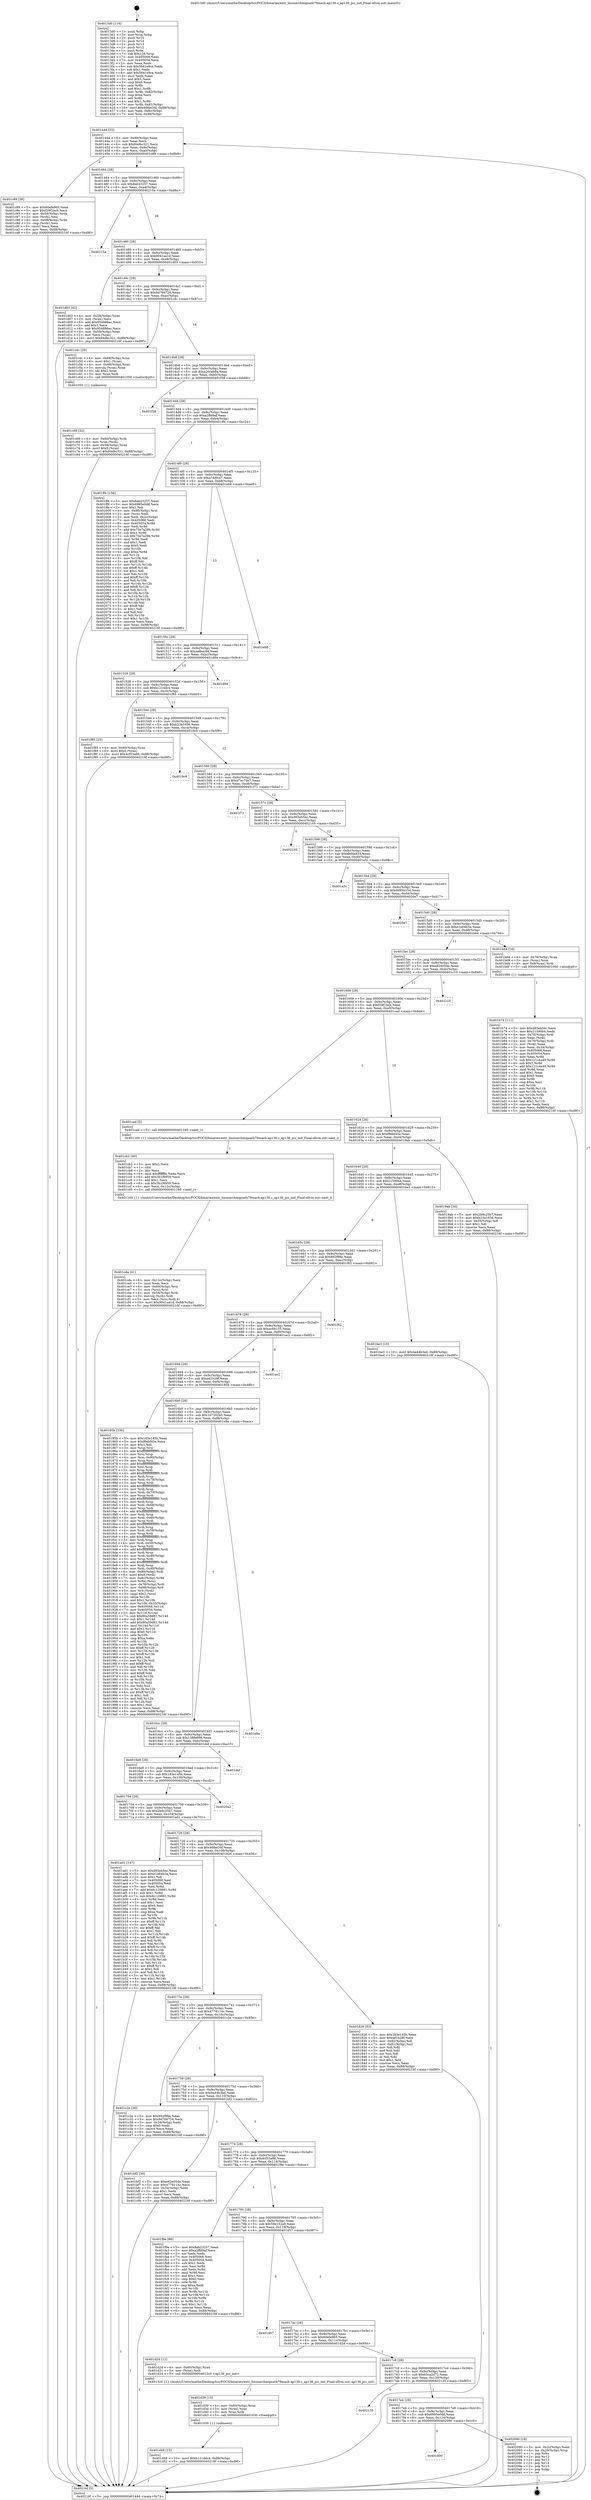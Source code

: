 digraph "0x4013d0" {
  label = "0x4013d0 (/mnt/c/Users/mathe/Desktop/tcc/POCII/binaries/extr_linuxarchmipsath79mach-ap136.c_ap136_pci_init_Final-ollvm.out::main(0))"
  labelloc = "t"
  node[shape=record]

  Entry [label="",width=0.3,height=0.3,shape=circle,fillcolor=black,style=filled]
  "0x401444" [label="{
     0x401444 [32]\l
     | [instrs]\l
     &nbsp;&nbsp;0x401444 \<+6\>: mov -0x88(%rbp),%eax\l
     &nbsp;&nbsp;0x40144a \<+2\>: mov %eax,%ecx\l
     &nbsp;&nbsp;0x40144c \<+6\>: sub $0x84dbc321,%ecx\l
     &nbsp;&nbsp;0x401452 \<+6\>: mov %eax,-0x9c(%rbp)\l
     &nbsp;&nbsp;0x401458 \<+6\>: mov %ecx,-0xa0(%rbp)\l
     &nbsp;&nbsp;0x40145e \<+6\>: je 0000000000401c89 \<main+0x8b9\>\l
  }"]
  "0x401c89" [label="{
     0x401c89 [36]\l
     | [instrs]\l
     &nbsp;&nbsp;0x401c89 \<+5\>: mov $0x60efe965,%eax\l
     &nbsp;&nbsp;0x401c8e \<+5\>: mov $0xf29f1bcb,%ecx\l
     &nbsp;&nbsp;0x401c93 \<+4\>: mov -0x58(%rbp),%rdx\l
     &nbsp;&nbsp;0x401c97 \<+2\>: mov (%rdx),%esi\l
     &nbsp;&nbsp;0x401c99 \<+4\>: mov -0x68(%rbp),%rdx\l
     &nbsp;&nbsp;0x401c9d \<+2\>: cmp (%rdx),%esi\l
     &nbsp;&nbsp;0x401c9f \<+3\>: cmovl %ecx,%eax\l
     &nbsp;&nbsp;0x401ca2 \<+6\>: mov %eax,-0x88(%rbp)\l
     &nbsp;&nbsp;0x401ca8 \<+5\>: jmp 000000000040216f \<main+0xd9f\>\l
  }"]
  "0x401464" [label="{
     0x401464 [28]\l
     | [instrs]\l
     &nbsp;&nbsp;0x401464 \<+5\>: jmp 0000000000401469 \<main+0x99\>\l
     &nbsp;&nbsp;0x401469 \<+6\>: mov -0x9c(%rbp),%eax\l
     &nbsp;&nbsp;0x40146f \<+5\>: sub $0x8ab23257,%eax\l
     &nbsp;&nbsp;0x401474 \<+6\>: mov %eax,-0xa4(%rbp)\l
     &nbsp;&nbsp;0x40147a \<+6\>: je 000000000040215a \<main+0xd8a\>\l
  }"]
  Exit [label="",width=0.3,height=0.3,shape=circle,fillcolor=black,style=filled,peripheries=2]
  "0x40215a" [label="{
     0x40215a\l
  }", style=dashed]
  "0x401480" [label="{
     0x401480 [28]\l
     | [instrs]\l
     &nbsp;&nbsp;0x401480 \<+5\>: jmp 0000000000401485 \<main+0xb5\>\l
     &nbsp;&nbsp;0x401485 \<+6\>: mov -0x9c(%rbp),%eax\l
     &nbsp;&nbsp;0x40148b \<+5\>: sub $0x9041aa1d,%eax\l
     &nbsp;&nbsp;0x401490 \<+6\>: mov %eax,-0xa8(%rbp)\l
     &nbsp;&nbsp;0x401496 \<+6\>: je 0000000000401d03 \<main+0x933\>\l
  }"]
  "0x401800" [label="{
     0x401800\l
  }", style=dashed]
  "0x401d03" [label="{
     0x401d03 [42]\l
     | [instrs]\l
     &nbsp;&nbsp;0x401d03 \<+4\>: mov -0x58(%rbp),%rax\l
     &nbsp;&nbsp;0x401d07 \<+2\>: mov (%rax),%ecx\l
     &nbsp;&nbsp;0x401d09 \<+6\>: add $0x954886ac,%ecx\l
     &nbsp;&nbsp;0x401d0f \<+3\>: add $0x1,%ecx\l
     &nbsp;&nbsp;0x401d12 \<+6\>: sub $0x954886ac,%ecx\l
     &nbsp;&nbsp;0x401d18 \<+4\>: mov -0x58(%rbp),%rax\l
     &nbsp;&nbsp;0x401d1c \<+2\>: mov %ecx,(%rax)\l
     &nbsp;&nbsp;0x401d1e \<+10\>: movl $0x84dbc321,-0x88(%rbp)\l
     &nbsp;&nbsp;0x401d28 \<+5\>: jmp 000000000040216f \<main+0xd9f\>\l
  }"]
  "0x40149c" [label="{
     0x40149c [28]\l
     | [instrs]\l
     &nbsp;&nbsp;0x40149c \<+5\>: jmp 00000000004014a1 \<main+0xd1\>\l
     &nbsp;&nbsp;0x4014a1 \<+6\>: mov -0x9c(%rbp),%eax\l
     &nbsp;&nbsp;0x4014a7 \<+5\>: sub $0x9d766726,%eax\l
     &nbsp;&nbsp;0x4014ac \<+6\>: mov %eax,-0xac(%rbp)\l
     &nbsp;&nbsp;0x4014b2 \<+6\>: je 0000000000401c4c \<main+0x87c\>\l
  }"]
  "0x402090" [label="{
     0x402090 [18]\l
     | [instrs]\l
     &nbsp;&nbsp;0x402090 \<+3\>: mov -0x2c(%rbp),%eax\l
     &nbsp;&nbsp;0x402093 \<+4\>: lea -0x28(%rbp),%rsp\l
     &nbsp;&nbsp;0x402097 \<+1\>: pop %rbx\l
     &nbsp;&nbsp;0x402098 \<+2\>: pop %r12\l
     &nbsp;&nbsp;0x40209a \<+2\>: pop %r13\l
     &nbsp;&nbsp;0x40209c \<+2\>: pop %r14\l
     &nbsp;&nbsp;0x40209e \<+2\>: pop %r15\l
     &nbsp;&nbsp;0x4020a0 \<+1\>: pop %rbp\l
     &nbsp;&nbsp;0x4020a1 \<+1\>: ret\l
  }"]
  "0x401c4c" [label="{
     0x401c4c [29]\l
     | [instrs]\l
     &nbsp;&nbsp;0x401c4c \<+4\>: mov -0x68(%rbp),%rax\l
     &nbsp;&nbsp;0x401c50 \<+6\>: movl $0x1,(%rax)\l
     &nbsp;&nbsp;0x401c56 \<+4\>: mov -0x68(%rbp),%rax\l
     &nbsp;&nbsp;0x401c5a \<+3\>: movslq (%rax),%rax\l
     &nbsp;&nbsp;0x401c5d \<+4\>: shl $0x2,%rax\l
     &nbsp;&nbsp;0x401c61 \<+3\>: mov %rax,%rdi\l
     &nbsp;&nbsp;0x401c64 \<+5\>: call 0000000000401050 \<malloc@plt\>\l
     | [calls]\l
     &nbsp;&nbsp;0x401050 \{1\} (unknown)\l
  }"]
  "0x4014b8" [label="{
     0x4014b8 [28]\l
     | [instrs]\l
     &nbsp;&nbsp;0x4014b8 \<+5\>: jmp 00000000004014bd \<main+0xed\>\l
     &nbsp;&nbsp;0x4014bd \<+6\>: mov -0x9c(%rbp),%eax\l
     &nbsp;&nbsp;0x4014c3 \<+5\>: sub $0xa26ceb9a,%eax\l
     &nbsp;&nbsp;0x4014c8 \<+6\>: mov %eax,-0xb0(%rbp)\l
     &nbsp;&nbsp;0x4014ce \<+6\>: je 0000000000401f38 \<main+0xb68\>\l
  }"]
  "0x4017e4" [label="{
     0x4017e4 [28]\l
     | [instrs]\l
     &nbsp;&nbsp;0x4017e4 \<+5\>: jmp 00000000004017e9 \<main+0x419\>\l
     &nbsp;&nbsp;0x4017e9 \<+6\>: mov -0x9c(%rbp),%eax\l
     &nbsp;&nbsp;0x4017ef \<+5\>: sub $0x6995e0dd,%eax\l
     &nbsp;&nbsp;0x4017f4 \<+6\>: mov %eax,-0x124(%rbp)\l
     &nbsp;&nbsp;0x4017fa \<+6\>: je 0000000000402090 \<main+0xcc0\>\l
  }"]
  "0x401f38" [label="{
     0x401f38\l
  }", style=dashed]
  "0x4014d4" [label="{
     0x4014d4 [28]\l
     | [instrs]\l
     &nbsp;&nbsp;0x4014d4 \<+5\>: jmp 00000000004014d9 \<main+0x109\>\l
     &nbsp;&nbsp;0x4014d9 \<+6\>: mov -0x9c(%rbp),%eax\l
     &nbsp;&nbsp;0x4014df \<+5\>: sub $0xa2ffd9af,%eax\l
     &nbsp;&nbsp;0x4014e4 \<+6\>: mov %eax,-0xb4(%rbp)\l
     &nbsp;&nbsp;0x4014ea \<+6\>: je 0000000000401ff4 \<main+0xc24\>\l
  }"]
  "0x402135" [label="{
     0x402135\l
  }", style=dashed]
  "0x401ff4" [label="{
     0x401ff4 [156]\l
     | [instrs]\l
     &nbsp;&nbsp;0x401ff4 \<+5\>: mov $0x8ab23257,%eax\l
     &nbsp;&nbsp;0x401ff9 \<+5\>: mov $0x6995e0dd,%ecx\l
     &nbsp;&nbsp;0x401ffe \<+2\>: mov $0x1,%dl\l
     &nbsp;&nbsp;0x402000 \<+4\>: mov -0x80(%rbp),%rsi\l
     &nbsp;&nbsp;0x402004 \<+2\>: mov (%rsi),%edi\l
     &nbsp;&nbsp;0x402006 \<+3\>: mov %edi,-0x2c(%rbp)\l
     &nbsp;&nbsp;0x402009 \<+7\>: mov 0x405068,%edi\l
     &nbsp;&nbsp;0x402010 \<+8\>: mov 0x405054,%r8d\l
     &nbsp;&nbsp;0x402018 \<+3\>: mov %edi,%r9d\l
     &nbsp;&nbsp;0x40201b \<+7\>: add $0x75e7a29b,%r9d\l
     &nbsp;&nbsp;0x402022 \<+4\>: sub $0x1,%r9d\l
     &nbsp;&nbsp;0x402026 \<+7\>: sub $0x75e7a29b,%r9d\l
     &nbsp;&nbsp;0x40202d \<+4\>: imul %r9d,%edi\l
     &nbsp;&nbsp;0x402031 \<+3\>: and $0x1,%edi\l
     &nbsp;&nbsp;0x402034 \<+3\>: cmp $0x0,%edi\l
     &nbsp;&nbsp;0x402037 \<+4\>: sete %r10b\l
     &nbsp;&nbsp;0x40203b \<+4\>: cmp $0xa,%r8d\l
     &nbsp;&nbsp;0x40203f \<+4\>: setl %r11b\l
     &nbsp;&nbsp;0x402043 \<+3\>: mov %r10b,%bl\l
     &nbsp;&nbsp;0x402046 \<+3\>: xor $0xff,%bl\l
     &nbsp;&nbsp;0x402049 \<+3\>: mov %r11b,%r14b\l
     &nbsp;&nbsp;0x40204c \<+4\>: xor $0xff,%r14b\l
     &nbsp;&nbsp;0x402050 \<+3\>: xor $0x1,%dl\l
     &nbsp;&nbsp;0x402053 \<+3\>: mov %bl,%r15b\l
     &nbsp;&nbsp;0x402056 \<+4\>: and $0xff,%r15b\l
     &nbsp;&nbsp;0x40205a \<+3\>: and %dl,%r10b\l
     &nbsp;&nbsp;0x40205d \<+3\>: mov %r14b,%r12b\l
     &nbsp;&nbsp;0x402060 \<+4\>: and $0xff,%r12b\l
     &nbsp;&nbsp;0x402064 \<+3\>: and %dl,%r11b\l
     &nbsp;&nbsp;0x402067 \<+3\>: or %r10b,%r15b\l
     &nbsp;&nbsp;0x40206a \<+3\>: or %r11b,%r12b\l
     &nbsp;&nbsp;0x40206d \<+3\>: xor %r12b,%r15b\l
     &nbsp;&nbsp;0x402070 \<+3\>: or %r14b,%bl\l
     &nbsp;&nbsp;0x402073 \<+3\>: xor $0xff,%bl\l
     &nbsp;&nbsp;0x402076 \<+3\>: or $0x1,%dl\l
     &nbsp;&nbsp;0x402079 \<+2\>: and %dl,%bl\l
     &nbsp;&nbsp;0x40207b \<+3\>: or %bl,%r15b\l
     &nbsp;&nbsp;0x40207e \<+4\>: test $0x1,%r15b\l
     &nbsp;&nbsp;0x402082 \<+3\>: cmovne %ecx,%eax\l
     &nbsp;&nbsp;0x402085 \<+6\>: mov %eax,-0x88(%rbp)\l
     &nbsp;&nbsp;0x40208b \<+5\>: jmp 000000000040216f \<main+0xd9f\>\l
  }"]
  "0x4014f0" [label="{
     0x4014f0 [28]\l
     | [instrs]\l
     &nbsp;&nbsp;0x4014f0 \<+5\>: jmp 00000000004014f5 \<main+0x125\>\l
     &nbsp;&nbsp;0x4014f5 \<+6\>: mov -0x9c(%rbp),%eax\l
     &nbsp;&nbsp;0x4014fb \<+5\>: sub $0xa74dfca7,%eax\l
     &nbsp;&nbsp;0x401500 \<+6\>: mov %eax,-0xb8(%rbp)\l
     &nbsp;&nbsp;0x401506 \<+6\>: je 0000000000401eb8 \<main+0xae8\>\l
  }"]
  "0x401d48" [label="{
     0x401d48 [15]\l
     | [instrs]\l
     &nbsp;&nbsp;0x401d48 \<+10\>: movl $0xb121ddc4,-0x88(%rbp)\l
     &nbsp;&nbsp;0x401d52 \<+5\>: jmp 000000000040216f \<main+0xd9f\>\l
  }"]
  "0x401eb8" [label="{
     0x401eb8\l
  }", style=dashed]
  "0x40150c" [label="{
     0x40150c [28]\l
     | [instrs]\l
     &nbsp;&nbsp;0x40150c \<+5\>: jmp 0000000000401511 \<main+0x141\>\l
     &nbsp;&nbsp;0x401511 \<+6\>: mov -0x9c(%rbp),%eax\l
     &nbsp;&nbsp;0x401517 \<+5\>: sub $0xaafeac94,%eax\l
     &nbsp;&nbsp;0x40151c \<+6\>: mov %eax,-0xbc(%rbp)\l
     &nbsp;&nbsp;0x401522 \<+6\>: je 0000000000401d94 \<main+0x9c4\>\l
  }"]
  "0x401d39" [label="{
     0x401d39 [15]\l
     | [instrs]\l
     &nbsp;&nbsp;0x401d39 \<+4\>: mov -0x60(%rbp),%rax\l
     &nbsp;&nbsp;0x401d3d \<+3\>: mov (%rax),%rax\l
     &nbsp;&nbsp;0x401d40 \<+3\>: mov %rax,%rdi\l
     &nbsp;&nbsp;0x401d43 \<+5\>: call 0000000000401030 \<free@plt\>\l
     | [calls]\l
     &nbsp;&nbsp;0x401030 \{1\} (unknown)\l
  }"]
  "0x401d94" [label="{
     0x401d94\l
  }", style=dashed]
  "0x401528" [label="{
     0x401528 [28]\l
     | [instrs]\l
     &nbsp;&nbsp;0x401528 \<+5\>: jmp 000000000040152d \<main+0x15d\>\l
     &nbsp;&nbsp;0x40152d \<+6\>: mov -0x9c(%rbp),%eax\l
     &nbsp;&nbsp;0x401533 \<+5\>: sub $0xb121ddc4,%eax\l
     &nbsp;&nbsp;0x401538 \<+6\>: mov %eax,-0xc0(%rbp)\l
     &nbsp;&nbsp;0x40153e \<+6\>: je 0000000000401f85 \<main+0xbb5\>\l
  }"]
  "0x4017c8" [label="{
     0x4017c8 [28]\l
     | [instrs]\l
     &nbsp;&nbsp;0x4017c8 \<+5\>: jmp 00000000004017cd \<main+0x3fd\>\l
     &nbsp;&nbsp;0x4017cd \<+6\>: mov -0x9c(%rbp),%eax\l
     &nbsp;&nbsp;0x4017d3 \<+5\>: sub $0x65ca2d72,%eax\l
     &nbsp;&nbsp;0x4017d8 \<+6\>: mov %eax,-0x120(%rbp)\l
     &nbsp;&nbsp;0x4017de \<+6\>: je 0000000000402135 \<main+0xd65\>\l
  }"]
  "0x401f85" [label="{
     0x401f85 [25]\l
     | [instrs]\l
     &nbsp;&nbsp;0x401f85 \<+4\>: mov -0x80(%rbp),%rax\l
     &nbsp;&nbsp;0x401f89 \<+6\>: movl $0x0,(%rax)\l
     &nbsp;&nbsp;0x401f8f \<+10\>: movl $0x4cf53a88,-0x88(%rbp)\l
     &nbsp;&nbsp;0x401f99 \<+5\>: jmp 000000000040216f \<main+0xd9f\>\l
  }"]
  "0x401544" [label="{
     0x401544 [28]\l
     | [instrs]\l
     &nbsp;&nbsp;0x401544 \<+5\>: jmp 0000000000401549 \<main+0x179\>\l
     &nbsp;&nbsp;0x401549 \<+6\>: mov -0x9c(%rbp),%eax\l
     &nbsp;&nbsp;0x40154f \<+5\>: sub $0xb23a1656,%eax\l
     &nbsp;&nbsp;0x401554 \<+6\>: mov %eax,-0xc4(%rbp)\l
     &nbsp;&nbsp;0x40155a \<+6\>: je 00000000004019c9 \<main+0x5f9\>\l
  }"]
  "0x401d2d" [label="{
     0x401d2d [12]\l
     | [instrs]\l
     &nbsp;&nbsp;0x401d2d \<+4\>: mov -0x60(%rbp),%rax\l
     &nbsp;&nbsp;0x401d31 \<+3\>: mov (%rax),%rdi\l
     &nbsp;&nbsp;0x401d34 \<+5\>: call 00000000004013c0 \<ap136_pci_init\>\l
     | [calls]\l
     &nbsp;&nbsp;0x4013c0 \{1\} (/mnt/c/Users/mathe/Desktop/tcc/POCII/binaries/extr_linuxarchmipsath79mach-ap136.c_ap136_pci_init_Final-ollvm.out::ap136_pci_init)\l
  }"]
  "0x4019c9" [label="{
     0x4019c9\l
  }", style=dashed]
  "0x401560" [label="{
     0x401560 [28]\l
     | [instrs]\l
     &nbsp;&nbsp;0x401560 \<+5\>: jmp 0000000000401565 \<main+0x195\>\l
     &nbsp;&nbsp;0x401565 \<+6\>: mov -0x9c(%rbp),%eax\l
     &nbsp;&nbsp;0x40156b \<+5\>: sub $0xd7ec74e7,%eax\l
     &nbsp;&nbsp;0x401570 \<+6\>: mov %eax,-0xc8(%rbp)\l
     &nbsp;&nbsp;0x401576 \<+6\>: je 0000000000401f71 \<main+0xba1\>\l
  }"]
  "0x4017ac" [label="{
     0x4017ac [28]\l
     | [instrs]\l
     &nbsp;&nbsp;0x4017ac \<+5\>: jmp 00000000004017b1 \<main+0x3e1\>\l
     &nbsp;&nbsp;0x4017b1 \<+6\>: mov -0x9c(%rbp),%eax\l
     &nbsp;&nbsp;0x4017b7 \<+5\>: sub $0x60efe965,%eax\l
     &nbsp;&nbsp;0x4017bc \<+6\>: mov %eax,-0x11c(%rbp)\l
     &nbsp;&nbsp;0x4017c2 \<+6\>: je 0000000000401d2d \<main+0x95d\>\l
  }"]
  "0x401f71" [label="{
     0x401f71\l
  }", style=dashed]
  "0x40157c" [label="{
     0x40157c [28]\l
     | [instrs]\l
     &nbsp;&nbsp;0x40157c \<+5\>: jmp 0000000000401581 \<main+0x1b1\>\l
     &nbsp;&nbsp;0x401581 \<+6\>: mov -0x9c(%rbp),%eax\l
     &nbsp;&nbsp;0x401587 \<+5\>: sub $0xd93eb5ec,%eax\l
     &nbsp;&nbsp;0x40158c \<+6\>: mov %eax,-0xcc(%rbp)\l
     &nbsp;&nbsp;0x401592 \<+6\>: je 0000000000402105 \<main+0xd35\>\l
  }"]
  "0x401d57" [label="{
     0x401d57\l
  }", style=dashed]
  "0x402105" [label="{
     0x402105\l
  }", style=dashed]
  "0x401598" [label="{
     0x401598 [28]\l
     | [instrs]\l
     &nbsp;&nbsp;0x401598 \<+5\>: jmp 000000000040159d \<main+0x1cd\>\l
     &nbsp;&nbsp;0x40159d \<+6\>: mov -0x9c(%rbp),%eax\l
     &nbsp;&nbsp;0x4015a3 \<+5\>: sub $0xdbfda833,%eax\l
     &nbsp;&nbsp;0x4015a8 \<+6\>: mov %eax,-0xd0(%rbp)\l
     &nbsp;&nbsp;0x4015ae \<+6\>: je 0000000000401a5c \<main+0x68c\>\l
  }"]
  "0x401790" [label="{
     0x401790 [28]\l
     | [instrs]\l
     &nbsp;&nbsp;0x401790 \<+5\>: jmp 0000000000401795 \<main+0x3c5\>\l
     &nbsp;&nbsp;0x401795 \<+6\>: mov -0x9c(%rbp),%eax\l
     &nbsp;&nbsp;0x40179b \<+5\>: sub $0x59e152a9,%eax\l
     &nbsp;&nbsp;0x4017a0 \<+6\>: mov %eax,-0x118(%rbp)\l
     &nbsp;&nbsp;0x4017a6 \<+6\>: je 0000000000401d57 \<main+0x987\>\l
  }"]
  "0x401a5c" [label="{
     0x401a5c\l
  }", style=dashed]
  "0x4015b4" [label="{
     0x4015b4 [28]\l
     | [instrs]\l
     &nbsp;&nbsp;0x4015b4 \<+5\>: jmp 00000000004015b9 \<main+0x1e9\>\l
     &nbsp;&nbsp;0x4015b9 \<+6\>: mov -0x9c(%rbp),%eax\l
     &nbsp;&nbsp;0x4015bf \<+5\>: sub $0xdd95b154,%eax\l
     &nbsp;&nbsp;0x4015c4 \<+6\>: mov %eax,-0xd4(%rbp)\l
     &nbsp;&nbsp;0x4015ca \<+6\>: je 00000000004020e7 \<main+0xd17\>\l
  }"]
  "0x401f9e" [label="{
     0x401f9e [86]\l
     | [instrs]\l
     &nbsp;&nbsp;0x401f9e \<+5\>: mov $0x8ab23257,%eax\l
     &nbsp;&nbsp;0x401fa3 \<+5\>: mov $0xa2ffd9af,%ecx\l
     &nbsp;&nbsp;0x401fa8 \<+2\>: xor %edx,%edx\l
     &nbsp;&nbsp;0x401faa \<+7\>: mov 0x405068,%esi\l
     &nbsp;&nbsp;0x401fb1 \<+7\>: mov 0x405054,%edi\l
     &nbsp;&nbsp;0x401fb8 \<+3\>: sub $0x1,%edx\l
     &nbsp;&nbsp;0x401fbb \<+3\>: mov %esi,%r8d\l
     &nbsp;&nbsp;0x401fbe \<+3\>: add %edx,%r8d\l
     &nbsp;&nbsp;0x401fc1 \<+4\>: imul %r8d,%esi\l
     &nbsp;&nbsp;0x401fc5 \<+3\>: and $0x1,%esi\l
     &nbsp;&nbsp;0x401fc8 \<+3\>: cmp $0x0,%esi\l
     &nbsp;&nbsp;0x401fcb \<+4\>: sete %r9b\l
     &nbsp;&nbsp;0x401fcf \<+3\>: cmp $0xa,%edi\l
     &nbsp;&nbsp;0x401fd2 \<+4\>: setl %r10b\l
     &nbsp;&nbsp;0x401fd6 \<+3\>: mov %r9b,%r11b\l
     &nbsp;&nbsp;0x401fd9 \<+3\>: and %r10b,%r11b\l
     &nbsp;&nbsp;0x401fdc \<+3\>: xor %r10b,%r9b\l
     &nbsp;&nbsp;0x401fdf \<+3\>: or %r9b,%r11b\l
     &nbsp;&nbsp;0x401fe2 \<+4\>: test $0x1,%r11b\l
     &nbsp;&nbsp;0x401fe6 \<+3\>: cmovne %ecx,%eax\l
     &nbsp;&nbsp;0x401fe9 \<+6\>: mov %eax,-0x88(%rbp)\l
     &nbsp;&nbsp;0x401fef \<+5\>: jmp 000000000040216f \<main+0xd9f\>\l
  }"]
  "0x4020e7" [label="{
     0x4020e7\l
  }", style=dashed]
  "0x4015d0" [label="{
     0x4015d0 [28]\l
     | [instrs]\l
     &nbsp;&nbsp;0x4015d0 \<+5\>: jmp 00000000004015d5 \<main+0x205\>\l
     &nbsp;&nbsp;0x4015d5 \<+6\>: mov -0x9c(%rbp),%eax\l
     &nbsp;&nbsp;0x4015db \<+5\>: sub $0xe1e64b3a,%eax\l
     &nbsp;&nbsp;0x4015e0 \<+6\>: mov %eax,-0xd8(%rbp)\l
     &nbsp;&nbsp;0x4015e6 \<+6\>: je 0000000000401b64 \<main+0x794\>\l
  }"]
  "0x401cda" [label="{
     0x401cda [41]\l
     | [instrs]\l
     &nbsp;&nbsp;0x401cda \<+6\>: mov -0x12c(%rbp),%ecx\l
     &nbsp;&nbsp;0x401ce0 \<+3\>: imul %eax,%ecx\l
     &nbsp;&nbsp;0x401ce3 \<+4\>: mov -0x60(%rbp),%rsi\l
     &nbsp;&nbsp;0x401ce7 \<+3\>: mov (%rsi),%rsi\l
     &nbsp;&nbsp;0x401cea \<+4\>: mov -0x58(%rbp),%rdi\l
     &nbsp;&nbsp;0x401cee \<+3\>: movslq (%rdi),%rdi\l
     &nbsp;&nbsp;0x401cf1 \<+3\>: mov %ecx,(%rsi,%rdi,4)\l
     &nbsp;&nbsp;0x401cf4 \<+10\>: movl $0x9041aa1d,-0x88(%rbp)\l
     &nbsp;&nbsp;0x401cfe \<+5\>: jmp 000000000040216f \<main+0xd9f\>\l
  }"]
  "0x401b64" [label="{
     0x401b64 [16]\l
     | [instrs]\l
     &nbsp;&nbsp;0x401b64 \<+4\>: mov -0x78(%rbp),%rax\l
     &nbsp;&nbsp;0x401b68 \<+3\>: mov (%rax),%rax\l
     &nbsp;&nbsp;0x401b6b \<+4\>: mov 0x8(%rax),%rdi\l
     &nbsp;&nbsp;0x401b6f \<+5\>: call 0000000000401060 \<atoi@plt\>\l
     | [calls]\l
     &nbsp;&nbsp;0x401060 \{1\} (unknown)\l
  }"]
  "0x4015ec" [label="{
     0x4015ec [28]\l
     | [instrs]\l
     &nbsp;&nbsp;0x4015ec \<+5\>: jmp 00000000004015f1 \<main+0x221\>\l
     &nbsp;&nbsp;0x4015f1 \<+6\>: mov -0x9c(%rbp),%eax\l
     &nbsp;&nbsp;0x4015f7 \<+5\>: sub $0xe62e054e,%eax\l
     &nbsp;&nbsp;0x4015fc \<+6\>: mov %eax,-0xdc(%rbp)\l
     &nbsp;&nbsp;0x401602 \<+6\>: je 0000000000401c10 \<main+0x840\>\l
  }"]
  "0x401cb2" [label="{
     0x401cb2 [40]\l
     | [instrs]\l
     &nbsp;&nbsp;0x401cb2 \<+5\>: mov $0x2,%ecx\l
     &nbsp;&nbsp;0x401cb7 \<+1\>: cltd\l
     &nbsp;&nbsp;0x401cb8 \<+2\>: idiv %ecx\l
     &nbsp;&nbsp;0x401cba \<+6\>: imul $0xfffffffe,%edx,%ecx\l
     &nbsp;&nbsp;0x401cc0 \<+6\>: add $0x3b1f6959,%ecx\l
     &nbsp;&nbsp;0x401cc6 \<+3\>: add $0x1,%ecx\l
     &nbsp;&nbsp;0x401cc9 \<+6\>: sub $0x3b1f6959,%ecx\l
     &nbsp;&nbsp;0x401ccf \<+6\>: mov %ecx,-0x12c(%rbp)\l
     &nbsp;&nbsp;0x401cd5 \<+5\>: call 0000000000401160 \<next_i\>\l
     | [calls]\l
     &nbsp;&nbsp;0x401160 \{1\} (/mnt/c/Users/mathe/Desktop/tcc/POCII/binaries/extr_linuxarchmipsath79mach-ap136.c_ap136_pci_init_Final-ollvm.out::next_i)\l
  }"]
  "0x401c10" [label="{
     0x401c10\l
  }", style=dashed]
  "0x401608" [label="{
     0x401608 [28]\l
     | [instrs]\l
     &nbsp;&nbsp;0x401608 \<+5\>: jmp 000000000040160d \<main+0x23d\>\l
     &nbsp;&nbsp;0x40160d \<+6\>: mov -0x9c(%rbp),%eax\l
     &nbsp;&nbsp;0x401613 \<+5\>: sub $0xf29f1bcb,%eax\l
     &nbsp;&nbsp;0x401618 \<+6\>: mov %eax,-0xe0(%rbp)\l
     &nbsp;&nbsp;0x40161e \<+6\>: je 0000000000401cad \<main+0x8dd\>\l
  }"]
  "0x401c69" [label="{
     0x401c69 [32]\l
     | [instrs]\l
     &nbsp;&nbsp;0x401c69 \<+4\>: mov -0x60(%rbp),%rdi\l
     &nbsp;&nbsp;0x401c6d \<+3\>: mov %rax,(%rdi)\l
     &nbsp;&nbsp;0x401c70 \<+4\>: mov -0x58(%rbp),%rax\l
     &nbsp;&nbsp;0x401c74 \<+6\>: movl $0x0,(%rax)\l
     &nbsp;&nbsp;0x401c7a \<+10\>: movl $0x84dbc321,-0x88(%rbp)\l
     &nbsp;&nbsp;0x401c84 \<+5\>: jmp 000000000040216f \<main+0xd9f\>\l
  }"]
  "0x401cad" [label="{
     0x401cad [5]\l
     | [instrs]\l
     &nbsp;&nbsp;0x401cad \<+5\>: call 0000000000401160 \<next_i\>\l
     | [calls]\l
     &nbsp;&nbsp;0x401160 \{1\} (/mnt/c/Users/mathe/Desktop/tcc/POCII/binaries/extr_linuxarchmipsath79mach-ap136.c_ap136_pci_init_Final-ollvm.out::next_i)\l
  }"]
  "0x401624" [label="{
     0x401624 [28]\l
     | [instrs]\l
     &nbsp;&nbsp;0x401624 \<+5\>: jmp 0000000000401629 \<main+0x259\>\l
     &nbsp;&nbsp;0x401629 \<+6\>: mov -0x9c(%rbp),%eax\l
     &nbsp;&nbsp;0x40162f \<+5\>: sub $0xf8ebf45e,%eax\l
     &nbsp;&nbsp;0x401634 \<+6\>: mov %eax,-0xe4(%rbp)\l
     &nbsp;&nbsp;0x40163a \<+6\>: je 00000000004019ab \<main+0x5db\>\l
  }"]
  "0x401774" [label="{
     0x401774 [28]\l
     | [instrs]\l
     &nbsp;&nbsp;0x401774 \<+5\>: jmp 0000000000401779 \<main+0x3a9\>\l
     &nbsp;&nbsp;0x401779 \<+6\>: mov -0x9c(%rbp),%eax\l
     &nbsp;&nbsp;0x40177f \<+5\>: sub $0x4cf53a88,%eax\l
     &nbsp;&nbsp;0x401784 \<+6\>: mov %eax,-0x114(%rbp)\l
     &nbsp;&nbsp;0x40178a \<+6\>: je 0000000000401f9e \<main+0xbce\>\l
  }"]
  "0x4019ab" [label="{
     0x4019ab [30]\l
     | [instrs]\l
     &nbsp;&nbsp;0x4019ab \<+5\>: mov $0x2b9c25b7,%eax\l
     &nbsp;&nbsp;0x4019b0 \<+5\>: mov $0xb23a1656,%ecx\l
     &nbsp;&nbsp;0x4019b5 \<+3\>: mov -0x35(%rbp),%dl\l
     &nbsp;&nbsp;0x4019b8 \<+3\>: test $0x1,%dl\l
     &nbsp;&nbsp;0x4019bb \<+3\>: cmovne %ecx,%eax\l
     &nbsp;&nbsp;0x4019be \<+6\>: mov %eax,-0x88(%rbp)\l
     &nbsp;&nbsp;0x4019c4 \<+5\>: jmp 000000000040216f \<main+0xd9f\>\l
  }"]
  "0x401640" [label="{
     0x401640 [28]\l
     | [instrs]\l
     &nbsp;&nbsp;0x401640 \<+5\>: jmp 0000000000401645 \<main+0x275\>\l
     &nbsp;&nbsp;0x401645 \<+6\>: mov -0x9c(%rbp),%eax\l
     &nbsp;&nbsp;0x40164b \<+5\>: sub $0x21590b4,%eax\l
     &nbsp;&nbsp;0x401650 \<+6\>: mov %eax,-0xe8(%rbp)\l
     &nbsp;&nbsp;0x401656 \<+6\>: je 0000000000401be3 \<main+0x813\>\l
  }"]
  "0x401bf2" [label="{
     0x401bf2 [30]\l
     | [instrs]\l
     &nbsp;&nbsp;0x401bf2 \<+5\>: mov $0xe62e054e,%eax\l
     &nbsp;&nbsp;0x401bf7 \<+5\>: mov $0x4778114c,%ecx\l
     &nbsp;&nbsp;0x401bfc \<+3\>: mov -0x34(%rbp),%edx\l
     &nbsp;&nbsp;0x401bff \<+3\>: cmp $0x1,%edx\l
     &nbsp;&nbsp;0x401c02 \<+3\>: cmovl %ecx,%eax\l
     &nbsp;&nbsp;0x401c05 \<+6\>: mov %eax,-0x88(%rbp)\l
     &nbsp;&nbsp;0x401c0b \<+5\>: jmp 000000000040216f \<main+0xd9f\>\l
  }"]
  "0x401be3" [label="{
     0x401be3 [15]\l
     | [instrs]\l
     &nbsp;&nbsp;0x401be3 \<+10\>: movl $0x4a44b3ed,-0x88(%rbp)\l
     &nbsp;&nbsp;0x401bed \<+5\>: jmp 000000000040216f \<main+0xd9f\>\l
  }"]
  "0x40165c" [label="{
     0x40165c [28]\l
     | [instrs]\l
     &nbsp;&nbsp;0x40165c \<+5\>: jmp 0000000000401661 \<main+0x291\>\l
     &nbsp;&nbsp;0x401661 \<+6\>: mov -0x9c(%rbp),%eax\l
     &nbsp;&nbsp;0x401667 \<+5\>: sub $0x892f98e,%eax\l
     &nbsp;&nbsp;0x40166c \<+6\>: mov %eax,-0xec(%rbp)\l
     &nbsp;&nbsp;0x401672 \<+6\>: je 0000000000401f62 \<main+0xb92\>\l
  }"]
  "0x401758" [label="{
     0x401758 [28]\l
     | [instrs]\l
     &nbsp;&nbsp;0x401758 \<+5\>: jmp 000000000040175d \<main+0x38d\>\l
     &nbsp;&nbsp;0x40175d \<+6\>: mov -0x9c(%rbp),%eax\l
     &nbsp;&nbsp;0x401763 \<+5\>: sub $0x4a44b3ed,%eax\l
     &nbsp;&nbsp;0x401768 \<+6\>: mov %eax,-0x110(%rbp)\l
     &nbsp;&nbsp;0x40176e \<+6\>: je 0000000000401bf2 \<main+0x822\>\l
  }"]
  "0x401f62" [label="{
     0x401f62\l
  }", style=dashed]
  "0x401678" [label="{
     0x401678 [28]\l
     | [instrs]\l
     &nbsp;&nbsp;0x401678 \<+5\>: jmp 000000000040167d \<main+0x2ad\>\l
     &nbsp;&nbsp;0x40167d \<+6\>: mov -0x9c(%rbp),%eax\l
     &nbsp;&nbsp;0x401683 \<+5\>: sub $0xac6b155,%eax\l
     &nbsp;&nbsp;0x401688 \<+6\>: mov %eax,-0xf0(%rbp)\l
     &nbsp;&nbsp;0x40168e \<+6\>: je 0000000000401ac2 \<main+0x6f2\>\l
  }"]
  "0x401c2e" [label="{
     0x401c2e [30]\l
     | [instrs]\l
     &nbsp;&nbsp;0x401c2e \<+5\>: mov $0x892f98e,%eax\l
     &nbsp;&nbsp;0x401c33 \<+5\>: mov $0x9d766726,%ecx\l
     &nbsp;&nbsp;0x401c38 \<+3\>: mov -0x34(%rbp),%edx\l
     &nbsp;&nbsp;0x401c3b \<+3\>: cmp $0x0,%edx\l
     &nbsp;&nbsp;0x401c3e \<+3\>: cmove %ecx,%eax\l
     &nbsp;&nbsp;0x401c41 \<+6\>: mov %eax,-0x88(%rbp)\l
     &nbsp;&nbsp;0x401c47 \<+5\>: jmp 000000000040216f \<main+0xd9f\>\l
  }"]
  "0x401ac2" [label="{
     0x401ac2\l
  }", style=dashed]
  "0x401694" [label="{
     0x401694 [28]\l
     | [instrs]\l
     &nbsp;&nbsp;0x401694 \<+5\>: jmp 0000000000401699 \<main+0x2c9\>\l
     &nbsp;&nbsp;0x401699 \<+6\>: mov -0x9c(%rbp),%eax\l
     &nbsp;&nbsp;0x40169f \<+5\>: sub $0xad1b28f,%eax\l
     &nbsp;&nbsp;0x4016a4 \<+6\>: mov %eax,-0xf4(%rbp)\l
     &nbsp;&nbsp;0x4016aa \<+6\>: je 000000000040185b \<main+0x48b\>\l
  }"]
  "0x401b74" [label="{
     0x401b74 [111]\l
     | [instrs]\l
     &nbsp;&nbsp;0x401b74 \<+5\>: mov $0xd93eb5ec,%ecx\l
     &nbsp;&nbsp;0x401b79 \<+5\>: mov $0x21590b4,%edx\l
     &nbsp;&nbsp;0x401b7e \<+4\>: mov -0x70(%rbp),%rdi\l
     &nbsp;&nbsp;0x401b82 \<+2\>: mov %eax,(%rdi)\l
     &nbsp;&nbsp;0x401b84 \<+4\>: mov -0x70(%rbp),%rdi\l
     &nbsp;&nbsp;0x401b88 \<+2\>: mov (%rdi),%eax\l
     &nbsp;&nbsp;0x401b8a \<+3\>: mov %eax,-0x34(%rbp)\l
     &nbsp;&nbsp;0x401b8d \<+7\>: mov 0x405068,%eax\l
     &nbsp;&nbsp;0x401b94 \<+7\>: mov 0x405054,%esi\l
     &nbsp;&nbsp;0x401b9b \<+3\>: mov %eax,%r8d\l
     &nbsp;&nbsp;0x401b9e \<+7\>: sub $0x121c4a49,%r8d\l
     &nbsp;&nbsp;0x401ba5 \<+4\>: sub $0x1,%r8d\l
     &nbsp;&nbsp;0x401ba9 \<+7\>: add $0x121c4a49,%r8d\l
     &nbsp;&nbsp;0x401bb0 \<+4\>: imul %r8d,%eax\l
     &nbsp;&nbsp;0x401bb4 \<+3\>: and $0x1,%eax\l
     &nbsp;&nbsp;0x401bb7 \<+3\>: cmp $0x0,%eax\l
     &nbsp;&nbsp;0x401bba \<+4\>: sete %r9b\l
     &nbsp;&nbsp;0x401bbe \<+3\>: cmp $0xa,%esi\l
     &nbsp;&nbsp;0x401bc1 \<+4\>: setl %r10b\l
     &nbsp;&nbsp;0x401bc5 \<+3\>: mov %r9b,%r11b\l
     &nbsp;&nbsp;0x401bc8 \<+3\>: and %r10b,%r11b\l
     &nbsp;&nbsp;0x401bcb \<+3\>: xor %r10b,%r9b\l
     &nbsp;&nbsp;0x401bce \<+3\>: or %r9b,%r11b\l
     &nbsp;&nbsp;0x401bd1 \<+4\>: test $0x1,%r11b\l
     &nbsp;&nbsp;0x401bd5 \<+3\>: cmovne %edx,%ecx\l
     &nbsp;&nbsp;0x401bd8 \<+6\>: mov %ecx,-0x88(%rbp)\l
     &nbsp;&nbsp;0x401bde \<+5\>: jmp 000000000040216f \<main+0xd9f\>\l
  }"]
  "0x40185b" [label="{
     0x40185b [336]\l
     | [instrs]\l
     &nbsp;&nbsp;0x40185b \<+5\>: mov $0x183e145b,%eax\l
     &nbsp;&nbsp;0x401860 \<+5\>: mov $0xf8ebf45e,%ecx\l
     &nbsp;&nbsp;0x401865 \<+2\>: mov $0x1,%dl\l
     &nbsp;&nbsp;0x401867 \<+3\>: mov %rsp,%rsi\l
     &nbsp;&nbsp;0x40186a \<+4\>: add $0xfffffffffffffff0,%rsi\l
     &nbsp;&nbsp;0x40186e \<+3\>: mov %rsi,%rsp\l
     &nbsp;&nbsp;0x401871 \<+4\>: mov %rsi,-0x80(%rbp)\l
     &nbsp;&nbsp;0x401875 \<+3\>: mov %rsp,%rsi\l
     &nbsp;&nbsp;0x401878 \<+4\>: add $0xfffffffffffffff0,%rsi\l
     &nbsp;&nbsp;0x40187c \<+3\>: mov %rsi,%rsp\l
     &nbsp;&nbsp;0x40187f \<+3\>: mov %rsp,%rdi\l
     &nbsp;&nbsp;0x401882 \<+4\>: add $0xfffffffffffffff0,%rdi\l
     &nbsp;&nbsp;0x401886 \<+3\>: mov %rdi,%rsp\l
     &nbsp;&nbsp;0x401889 \<+4\>: mov %rdi,-0x78(%rbp)\l
     &nbsp;&nbsp;0x40188d \<+3\>: mov %rsp,%rdi\l
     &nbsp;&nbsp;0x401890 \<+4\>: add $0xfffffffffffffff0,%rdi\l
     &nbsp;&nbsp;0x401894 \<+3\>: mov %rdi,%rsp\l
     &nbsp;&nbsp;0x401897 \<+4\>: mov %rdi,-0x70(%rbp)\l
     &nbsp;&nbsp;0x40189b \<+3\>: mov %rsp,%rdi\l
     &nbsp;&nbsp;0x40189e \<+4\>: add $0xfffffffffffffff0,%rdi\l
     &nbsp;&nbsp;0x4018a2 \<+3\>: mov %rdi,%rsp\l
     &nbsp;&nbsp;0x4018a5 \<+4\>: mov %rdi,-0x68(%rbp)\l
     &nbsp;&nbsp;0x4018a9 \<+3\>: mov %rsp,%rdi\l
     &nbsp;&nbsp;0x4018ac \<+4\>: add $0xfffffffffffffff0,%rdi\l
     &nbsp;&nbsp;0x4018b0 \<+3\>: mov %rdi,%rsp\l
     &nbsp;&nbsp;0x4018b3 \<+4\>: mov %rdi,-0x60(%rbp)\l
     &nbsp;&nbsp;0x4018b7 \<+3\>: mov %rsp,%rdi\l
     &nbsp;&nbsp;0x4018ba \<+4\>: add $0xfffffffffffffff0,%rdi\l
     &nbsp;&nbsp;0x4018be \<+3\>: mov %rdi,%rsp\l
     &nbsp;&nbsp;0x4018c1 \<+4\>: mov %rdi,-0x58(%rbp)\l
     &nbsp;&nbsp;0x4018c5 \<+3\>: mov %rsp,%rdi\l
     &nbsp;&nbsp;0x4018c8 \<+4\>: add $0xfffffffffffffff0,%rdi\l
     &nbsp;&nbsp;0x4018cc \<+3\>: mov %rdi,%rsp\l
     &nbsp;&nbsp;0x4018cf \<+4\>: mov %rdi,-0x50(%rbp)\l
     &nbsp;&nbsp;0x4018d3 \<+3\>: mov %rsp,%rdi\l
     &nbsp;&nbsp;0x4018d6 \<+4\>: add $0xfffffffffffffff0,%rdi\l
     &nbsp;&nbsp;0x4018da \<+3\>: mov %rdi,%rsp\l
     &nbsp;&nbsp;0x4018dd \<+4\>: mov %rdi,-0x48(%rbp)\l
     &nbsp;&nbsp;0x4018e1 \<+3\>: mov %rsp,%rdi\l
     &nbsp;&nbsp;0x4018e4 \<+4\>: add $0xfffffffffffffff0,%rdi\l
     &nbsp;&nbsp;0x4018e8 \<+3\>: mov %rdi,%rsp\l
     &nbsp;&nbsp;0x4018eb \<+4\>: mov %rdi,-0x40(%rbp)\l
     &nbsp;&nbsp;0x4018ef \<+4\>: mov -0x80(%rbp),%rdi\l
     &nbsp;&nbsp;0x4018f3 \<+6\>: movl $0x0,(%rdi)\l
     &nbsp;&nbsp;0x4018f9 \<+7\>: mov -0x8c(%rbp),%r8d\l
     &nbsp;&nbsp;0x401900 \<+3\>: mov %r8d,(%rsi)\l
     &nbsp;&nbsp;0x401903 \<+4\>: mov -0x78(%rbp),%rdi\l
     &nbsp;&nbsp;0x401907 \<+7\>: mov -0x98(%rbp),%r9\l
     &nbsp;&nbsp;0x40190e \<+3\>: mov %r9,(%rdi)\l
     &nbsp;&nbsp;0x401911 \<+3\>: cmpl $0x2,(%rsi)\l
     &nbsp;&nbsp;0x401914 \<+4\>: setne %r10b\l
     &nbsp;&nbsp;0x401918 \<+4\>: and $0x1,%r10b\l
     &nbsp;&nbsp;0x40191c \<+4\>: mov %r10b,-0x35(%rbp)\l
     &nbsp;&nbsp;0x401920 \<+8\>: mov 0x405068,%r11d\l
     &nbsp;&nbsp;0x401928 \<+7\>: mov 0x405054,%ebx\l
     &nbsp;&nbsp;0x40192f \<+3\>: mov %r11d,%r14d\l
     &nbsp;&nbsp;0x401932 \<+7\>: sub $0x90a59d81,%r14d\l
     &nbsp;&nbsp;0x401939 \<+4\>: sub $0x1,%r14d\l
     &nbsp;&nbsp;0x40193d \<+7\>: add $0x90a59d81,%r14d\l
     &nbsp;&nbsp;0x401944 \<+4\>: imul %r14d,%r11d\l
     &nbsp;&nbsp;0x401948 \<+4\>: and $0x1,%r11d\l
     &nbsp;&nbsp;0x40194c \<+4\>: cmp $0x0,%r11d\l
     &nbsp;&nbsp;0x401950 \<+4\>: sete %r10b\l
     &nbsp;&nbsp;0x401954 \<+3\>: cmp $0xa,%ebx\l
     &nbsp;&nbsp;0x401957 \<+4\>: setl %r15b\l
     &nbsp;&nbsp;0x40195b \<+3\>: mov %r10b,%r12b\l
     &nbsp;&nbsp;0x40195e \<+4\>: xor $0xff,%r12b\l
     &nbsp;&nbsp;0x401962 \<+3\>: mov %r15b,%r13b\l
     &nbsp;&nbsp;0x401965 \<+4\>: xor $0xff,%r13b\l
     &nbsp;&nbsp;0x401969 \<+3\>: xor $0x1,%dl\l
     &nbsp;&nbsp;0x40196c \<+3\>: mov %r12b,%sil\l
     &nbsp;&nbsp;0x40196f \<+4\>: and $0xff,%sil\l
     &nbsp;&nbsp;0x401973 \<+3\>: and %dl,%r10b\l
     &nbsp;&nbsp;0x401976 \<+3\>: mov %r13b,%dil\l
     &nbsp;&nbsp;0x401979 \<+4\>: and $0xff,%dil\l
     &nbsp;&nbsp;0x40197d \<+3\>: and %dl,%r15b\l
     &nbsp;&nbsp;0x401980 \<+3\>: or %r10b,%sil\l
     &nbsp;&nbsp;0x401983 \<+3\>: or %r15b,%dil\l
     &nbsp;&nbsp;0x401986 \<+3\>: xor %dil,%sil\l
     &nbsp;&nbsp;0x401989 \<+3\>: or %r13b,%r12b\l
     &nbsp;&nbsp;0x40198c \<+4\>: xor $0xff,%r12b\l
     &nbsp;&nbsp;0x401990 \<+3\>: or $0x1,%dl\l
     &nbsp;&nbsp;0x401993 \<+3\>: and %dl,%r12b\l
     &nbsp;&nbsp;0x401996 \<+3\>: or %r12b,%sil\l
     &nbsp;&nbsp;0x401999 \<+4\>: test $0x1,%sil\l
     &nbsp;&nbsp;0x40199d \<+3\>: cmovne %ecx,%eax\l
     &nbsp;&nbsp;0x4019a0 \<+6\>: mov %eax,-0x88(%rbp)\l
     &nbsp;&nbsp;0x4019a6 \<+5\>: jmp 000000000040216f \<main+0xd9f\>\l
  }"]
  "0x4016b0" [label="{
     0x4016b0 [28]\l
     | [instrs]\l
     &nbsp;&nbsp;0x4016b0 \<+5\>: jmp 00000000004016b5 \<main+0x2e5\>\l
     &nbsp;&nbsp;0x4016b5 \<+6\>: mov -0x9c(%rbp),%eax\l
     &nbsp;&nbsp;0x4016bb \<+5\>: sub $0x107292b0,%eax\l
     &nbsp;&nbsp;0x4016c0 \<+6\>: mov %eax,-0xf8(%rbp)\l
     &nbsp;&nbsp;0x4016c6 \<+6\>: je 0000000000401e9a \<main+0xaca\>\l
  }"]
  "0x4013d0" [label="{
     0x4013d0 [116]\l
     | [instrs]\l
     &nbsp;&nbsp;0x4013d0 \<+1\>: push %rbp\l
     &nbsp;&nbsp;0x4013d1 \<+3\>: mov %rsp,%rbp\l
     &nbsp;&nbsp;0x4013d4 \<+2\>: push %r15\l
     &nbsp;&nbsp;0x4013d6 \<+2\>: push %r14\l
     &nbsp;&nbsp;0x4013d8 \<+2\>: push %r13\l
     &nbsp;&nbsp;0x4013da \<+2\>: push %r12\l
     &nbsp;&nbsp;0x4013dc \<+1\>: push %rbx\l
     &nbsp;&nbsp;0x4013dd \<+7\>: sub $0x128,%rsp\l
     &nbsp;&nbsp;0x4013e4 \<+7\>: mov 0x405068,%eax\l
     &nbsp;&nbsp;0x4013eb \<+7\>: mov 0x405054,%ecx\l
     &nbsp;&nbsp;0x4013f2 \<+2\>: mov %eax,%edx\l
     &nbsp;&nbsp;0x4013f4 \<+6\>: sub $0x5641e9ce,%edx\l
     &nbsp;&nbsp;0x4013fa \<+3\>: sub $0x1,%edx\l
     &nbsp;&nbsp;0x4013fd \<+6\>: add $0x5641e9ce,%edx\l
     &nbsp;&nbsp;0x401403 \<+3\>: imul %edx,%eax\l
     &nbsp;&nbsp;0x401406 \<+3\>: and $0x1,%eax\l
     &nbsp;&nbsp;0x401409 \<+3\>: cmp $0x0,%eax\l
     &nbsp;&nbsp;0x40140c \<+4\>: sete %r8b\l
     &nbsp;&nbsp;0x401410 \<+4\>: and $0x1,%r8b\l
     &nbsp;&nbsp;0x401414 \<+7\>: mov %r8b,-0x82(%rbp)\l
     &nbsp;&nbsp;0x40141b \<+3\>: cmp $0xa,%ecx\l
     &nbsp;&nbsp;0x40141e \<+4\>: setl %r8b\l
     &nbsp;&nbsp;0x401422 \<+4\>: and $0x1,%r8b\l
     &nbsp;&nbsp;0x401426 \<+7\>: mov %r8b,-0x81(%rbp)\l
     &nbsp;&nbsp;0x40142d \<+10\>: movl $0x46fae34f,-0x88(%rbp)\l
     &nbsp;&nbsp;0x401437 \<+6\>: mov %edi,-0x8c(%rbp)\l
     &nbsp;&nbsp;0x40143d \<+7\>: mov %rsi,-0x98(%rbp)\l
  }"]
  "0x401e9a" [label="{
     0x401e9a\l
  }", style=dashed]
  "0x4016cc" [label="{
     0x4016cc [28]\l
     | [instrs]\l
     &nbsp;&nbsp;0x4016cc \<+5\>: jmp 00000000004016d1 \<main+0x301\>\l
     &nbsp;&nbsp;0x4016d1 \<+6\>: mov -0x9c(%rbp),%eax\l
     &nbsp;&nbsp;0x4016d7 \<+5\>: sub $0x138fe698,%eax\l
     &nbsp;&nbsp;0x4016dc \<+6\>: mov %eax,-0xfc(%rbp)\l
     &nbsp;&nbsp;0x4016e2 \<+6\>: je 0000000000401def \<main+0xa1f\>\l
  }"]
  "0x40216f" [label="{
     0x40216f [5]\l
     | [instrs]\l
     &nbsp;&nbsp;0x40216f \<+5\>: jmp 0000000000401444 \<main+0x74\>\l
  }"]
  "0x401def" [label="{
     0x401def\l
  }", style=dashed]
  "0x4016e8" [label="{
     0x4016e8 [28]\l
     | [instrs]\l
     &nbsp;&nbsp;0x4016e8 \<+5\>: jmp 00000000004016ed \<main+0x31d\>\l
     &nbsp;&nbsp;0x4016ed \<+6\>: mov -0x9c(%rbp),%eax\l
     &nbsp;&nbsp;0x4016f3 \<+5\>: sub $0x183e145b,%eax\l
     &nbsp;&nbsp;0x4016f8 \<+6\>: mov %eax,-0x100(%rbp)\l
     &nbsp;&nbsp;0x4016fe \<+6\>: je 00000000004020a2 \<main+0xcd2\>\l
  }"]
  "0x40173c" [label="{
     0x40173c [28]\l
     | [instrs]\l
     &nbsp;&nbsp;0x40173c \<+5\>: jmp 0000000000401741 \<main+0x371\>\l
     &nbsp;&nbsp;0x401741 \<+6\>: mov -0x9c(%rbp),%eax\l
     &nbsp;&nbsp;0x401747 \<+5\>: sub $0x4778114c,%eax\l
     &nbsp;&nbsp;0x40174c \<+6\>: mov %eax,-0x10c(%rbp)\l
     &nbsp;&nbsp;0x401752 \<+6\>: je 0000000000401c2e \<main+0x85e\>\l
  }"]
  "0x4020a2" [label="{
     0x4020a2\l
  }", style=dashed]
  "0x401704" [label="{
     0x401704 [28]\l
     | [instrs]\l
     &nbsp;&nbsp;0x401704 \<+5\>: jmp 0000000000401709 \<main+0x339\>\l
     &nbsp;&nbsp;0x401709 \<+6\>: mov -0x9c(%rbp),%eax\l
     &nbsp;&nbsp;0x40170f \<+5\>: sub $0x2b9c25b7,%eax\l
     &nbsp;&nbsp;0x401714 \<+6\>: mov %eax,-0x104(%rbp)\l
     &nbsp;&nbsp;0x40171a \<+6\>: je 0000000000401ad1 \<main+0x701\>\l
  }"]
  "0x401826" [label="{
     0x401826 [53]\l
     | [instrs]\l
     &nbsp;&nbsp;0x401826 \<+5\>: mov $0x183e145b,%eax\l
     &nbsp;&nbsp;0x40182b \<+5\>: mov $0xad1b28f,%ecx\l
     &nbsp;&nbsp;0x401830 \<+6\>: mov -0x82(%rbp),%dl\l
     &nbsp;&nbsp;0x401836 \<+7\>: mov -0x81(%rbp),%sil\l
     &nbsp;&nbsp;0x40183d \<+3\>: mov %dl,%dil\l
     &nbsp;&nbsp;0x401840 \<+3\>: and %sil,%dil\l
     &nbsp;&nbsp;0x401843 \<+3\>: xor %sil,%dl\l
     &nbsp;&nbsp;0x401846 \<+3\>: or %dl,%dil\l
     &nbsp;&nbsp;0x401849 \<+4\>: test $0x1,%dil\l
     &nbsp;&nbsp;0x40184d \<+3\>: cmovne %ecx,%eax\l
     &nbsp;&nbsp;0x401850 \<+6\>: mov %eax,-0x88(%rbp)\l
     &nbsp;&nbsp;0x401856 \<+5\>: jmp 000000000040216f \<main+0xd9f\>\l
  }"]
  "0x401ad1" [label="{
     0x401ad1 [147]\l
     | [instrs]\l
     &nbsp;&nbsp;0x401ad1 \<+5\>: mov $0xd93eb5ec,%eax\l
     &nbsp;&nbsp;0x401ad6 \<+5\>: mov $0xe1e64b3a,%ecx\l
     &nbsp;&nbsp;0x401adb \<+2\>: mov $0x1,%dl\l
     &nbsp;&nbsp;0x401add \<+7\>: mov 0x405068,%esi\l
     &nbsp;&nbsp;0x401ae4 \<+7\>: mov 0x405054,%edi\l
     &nbsp;&nbsp;0x401aeb \<+3\>: mov %esi,%r8d\l
     &nbsp;&nbsp;0x401aee \<+7\>: add $0x6c129881,%r8d\l
     &nbsp;&nbsp;0x401af5 \<+4\>: sub $0x1,%r8d\l
     &nbsp;&nbsp;0x401af9 \<+7\>: sub $0x6c129881,%r8d\l
     &nbsp;&nbsp;0x401b00 \<+4\>: imul %r8d,%esi\l
     &nbsp;&nbsp;0x401b04 \<+3\>: and $0x1,%esi\l
     &nbsp;&nbsp;0x401b07 \<+3\>: cmp $0x0,%esi\l
     &nbsp;&nbsp;0x401b0a \<+4\>: sete %r9b\l
     &nbsp;&nbsp;0x401b0e \<+3\>: cmp $0xa,%edi\l
     &nbsp;&nbsp;0x401b11 \<+4\>: setl %r10b\l
     &nbsp;&nbsp;0x401b15 \<+3\>: mov %r9b,%r11b\l
     &nbsp;&nbsp;0x401b18 \<+4\>: xor $0xff,%r11b\l
     &nbsp;&nbsp;0x401b1c \<+3\>: mov %r10b,%bl\l
     &nbsp;&nbsp;0x401b1f \<+3\>: xor $0xff,%bl\l
     &nbsp;&nbsp;0x401b22 \<+3\>: xor $0x1,%dl\l
     &nbsp;&nbsp;0x401b25 \<+3\>: mov %r11b,%r14b\l
     &nbsp;&nbsp;0x401b28 \<+4\>: and $0xff,%r14b\l
     &nbsp;&nbsp;0x401b2c \<+3\>: and %dl,%r9b\l
     &nbsp;&nbsp;0x401b2f \<+3\>: mov %bl,%r15b\l
     &nbsp;&nbsp;0x401b32 \<+4\>: and $0xff,%r15b\l
     &nbsp;&nbsp;0x401b36 \<+3\>: and %dl,%r10b\l
     &nbsp;&nbsp;0x401b39 \<+3\>: or %r9b,%r14b\l
     &nbsp;&nbsp;0x401b3c \<+3\>: or %r10b,%r15b\l
     &nbsp;&nbsp;0x401b3f \<+3\>: xor %r15b,%r14b\l
     &nbsp;&nbsp;0x401b42 \<+3\>: or %bl,%r11b\l
     &nbsp;&nbsp;0x401b45 \<+4\>: xor $0xff,%r11b\l
     &nbsp;&nbsp;0x401b49 \<+3\>: or $0x1,%dl\l
     &nbsp;&nbsp;0x401b4c \<+3\>: and %dl,%r11b\l
     &nbsp;&nbsp;0x401b4f \<+3\>: or %r11b,%r14b\l
     &nbsp;&nbsp;0x401b52 \<+4\>: test $0x1,%r14b\l
     &nbsp;&nbsp;0x401b56 \<+3\>: cmovne %ecx,%eax\l
     &nbsp;&nbsp;0x401b59 \<+6\>: mov %eax,-0x88(%rbp)\l
     &nbsp;&nbsp;0x401b5f \<+5\>: jmp 000000000040216f \<main+0xd9f\>\l
  }"]
  "0x401720" [label="{
     0x401720 [28]\l
     | [instrs]\l
     &nbsp;&nbsp;0x401720 \<+5\>: jmp 0000000000401725 \<main+0x355\>\l
     &nbsp;&nbsp;0x401725 \<+6\>: mov -0x9c(%rbp),%eax\l
     &nbsp;&nbsp;0x40172b \<+5\>: sub $0x46fae34f,%eax\l
     &nbsp;&nbsp;0x401730 \<+6\>: mov %eax,-0x108(%rbp)\l
     &nbsp;&nbsp;0x401736 \<+6\>: je 0000000000401826 \<main+0x456\>\l
  }"]
  Entry -> "0x4013d0" [label=" 1"]
  "0x401444" -> "0x401c89" [label=" 2"]
  "0x401444" -> "0x401464" [label=" 16"]
  "0x402090" -> Exit [label=" 1"]
  "0x401464" -> "0x40215a" [label=" 0"]
  "0x401464" -> "0x401480" [label=" 16"]
  "0x4017e4" -> "0x401800" [label=" 0"]
  "0x401480" -> "0x401d03" [label=" 1"]
  "0x401480" -> "0x40149c" [label=" 15"]
  "0x4017e4" -> "0x402090" [label=" 1"]
  "0x40149c" -> "0x401c4c" [label=" 1"]
  "0x40149c" -> "0x4014b8" [label=" 14"]
  "0x4017c8" -> "0x4017e4" [label=" 1"]
  "0x4014b8" -> "0x401f38" [label=" 0"]
  "0x4014b8" -> "0x4014d4" [label=" 14"]
  "0x4017c8" -> "0x402135" [label=" 0"]
  "0x4014d4" -> "0x401ff4" [label=" 1"]
  "0x4014d4" -> "0x4014f0" [label=" 13"]
  "0x401ff4" -> "0x40216f" [label=" 1"]
  "0x4014f0" -> "0x401eb8" [label=" 0"]
  "0x4014f0" -> "0x40150c" [label=" 13"]
  "0x401f9e" -> "0x40216f" [label=" 1"]
  "0x40150c" -> "0x401d94" [label=" 0"]
  "0x40150c" -> "0x401528" [label=" 13"]
  "0x401f85" -> "0x40216f" [label=" 1"]
  "0x401528" -> "0x401f85" [label=" 1"]
  "0x401528" -> "0x401544" [label=" 12"]
  "0x401d48" -> "0x40216f" [label=" 1"]
  "0x401544" -> "0x4019c9" [label=" 0"]
  "0x401544" -> "0x401560" [label=" 12"]
  "0x401d39" -> "0x401d48" [label=" 1"]
  "0x401560" -> "0x401f71" [label=" 0"]
  "0x401560" -> "0x40157c" [label=" 12"]
  "0x4017ac" -> "0x4017c8" [label=" 1"]
  "0x40157c" -> "0x402105" [label=" 0"]
  "0x40157c" -> "0x401598" [label=" 12"]
  "0x4017ac" -> "0x401d2d" [label=" 1"]
  "0x401598" -> "0x401a5c" [label=" 0"]
  "0x401598" -> "0x4015b4" [label=" 12"]
  "0x401790" -> "0x4017ac" [label=" 2"]
  "0x4015b4" -> "0x4020e7" [label=" 0"]
  "0x4015b4" -> "0x4015d0" [label=" 12"]
  "0x401790" -> "0x401d57" [label=" 0"]
  "0x4015d0" -> "0x401b64" [label=" 1"]
  "0x4015d0" -> "0x4015ec" [label=" 11"]
  "0x401774" -> "0x401790" [label=" 2"]
  "0x4015ec" -> "0x401c10" [label=" 0"]
  "0x4015ec" -> "0x401608" [label=" 11"]
  "0x401774" -> "0x401f9e" [label=" 1"]
  "0x401608" -> "0x401cad" [label=" 1"]
  "0x401608" -> "0x401624" [label=" 10"]
  "0x401d2d" -> "0x401d39" [label=" 1"]
  "0x401624" -> "0x4019ab" [label=" 1"]
  "0x401624" -> "0x401640" [label=" 9"]
  "0x401d03" -> "0x40216f" [label=" 1"]
  "0x401640" -> "0x401be3" [label=" 1"]
  "0x401640" -> "0x40165c" [label=" 8"]
  "0x401cda" -> "0x40216f" [label=" 1"]
  "0x40165c" -> "0x401f62" [label=" 0"]
  "0x40165c" -> "0x401678" [label=" 8"]
  "0x401cad" -> "0x401cb2" [label=" 1"]
  "0x401678" -> "0x401ac2" [label=" 0"]
  "0x401678" -> "0x401694" [label=" 8"]
  "0x401c89" -> "0x40216f" [label=" 2"]
  "0x401694" -> "0x40185b" [label=" 1"]
  "0x401694" -> "0x4016b0" [label=" 7"]
  "0x401c4c" -> "0x401c69" [label=" 1"]
  "0x4016b0" -> "0x401e9a" [label=" 0"]
  "0x4016b0" -> "0x4016cc" [label=" 7"]
  "0x401bf2" -> "0x40216f" [label=" 1"]
  "0x4016cc" -> "0x401def" [label=" 0"]
  "0x4016cc" -> "0x4016e8" [label=" 7"]
  "0x401758" -> "0x401774" [label=" 3"]
  "0x4016e8" -> "0x4020a2" [label=" 0"]
  "0x4016e8" -> "0x401704" [label=" 7"]
  "0x401758" -> "0x401bf2" [label=" 1"]
  "0x401704" -> "0x401ad1" [label=" 1"]
  "0x401704" -> "0x401720" [label=" 6"]
  "0x401cb2" -> "0x401cda" [label=" 1"]
  "0x401720" -> "0x401826" [label=" 1"]
  "0x401720" -> "0x40173c" [label=" 5"]
  "0x401826" -> "0x40216f" [label=" 1"]
  "0x4013d0" -> "0x401444" [label=" 1"]
  "0x40216f" -> "0x401444" [label=" 17"]
  "0x401c2e" -> "0x40216f" [label=" 1"]
  "0x40185b" -> "0x40216f" [label=" 1"]
  "0x4019ab" -> "0x40216f" [label=" 1"]
  "0x401ad1" -> "0x40216f" [label=" 1"]
  "0x401b64" -> "0x401b74" [label=" 1"]
  "0x401b74" -> "0x40216f" [label=" 1"]
  "0x401be3" -> "0x40216f" [label=" 1"]
  "0x401c69" -> "0x40216f" [label=" 1"]
  "0x40173c" -> "0x401c2e" [label=" 1"]
  "0x40173c" -> "0x401758" [label=" 4"]
}
